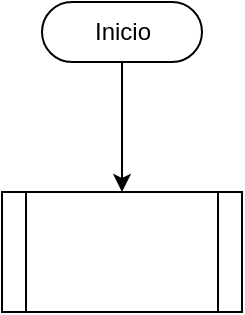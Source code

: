 <mxfile>
    <diagram id="aGFRbgiP2rC6rnxIHRUh" name="Page-1">
        <mxGraphModel dx="1171" dy="671" grid="1" gridSize="10" guides="1" tooltips="1" connect="1" arrows="1" fold="1" page="1" pageScale="1" pageWidth="827" pageHeight="1169" math="0" shadow="0">
            <root>
                <mxCell id="0"/>
                <mxCell id="1" parent="0"/>
                <mxCell id="4" value="" style="edgeStyle=orthogonalEdgeStyle;rounded=0;orthogonalLoop=1;jettySize=auto;html=1;" edge="1" parent="1" source="2" target="3">
                    <mxGeometry relative="1" as="geometry"/>
                </mxCell>
                <mxCell id="2" value="Inicio" style="html=1;dashed=0;whitespace=wrap;shape=mxgraph.dfd.start" vertex="1" parent="1">
                    <mxGeometry x="360" y="40" width="80" height="30" as="geometry"/>
                </mxCell>
                <mxCell id="3" value="" style="shape=process;whiteSpace=wrap;html=1;backgroundOutline=1;dashed=0;" vertex="1" parent="1">
                    <mxGeometry x="340" y="135" width="120" height="60" as="geometry"/>
                </mxCell>
            </root>
        </mxGraphModel>
    </diagram>
</mxfile>